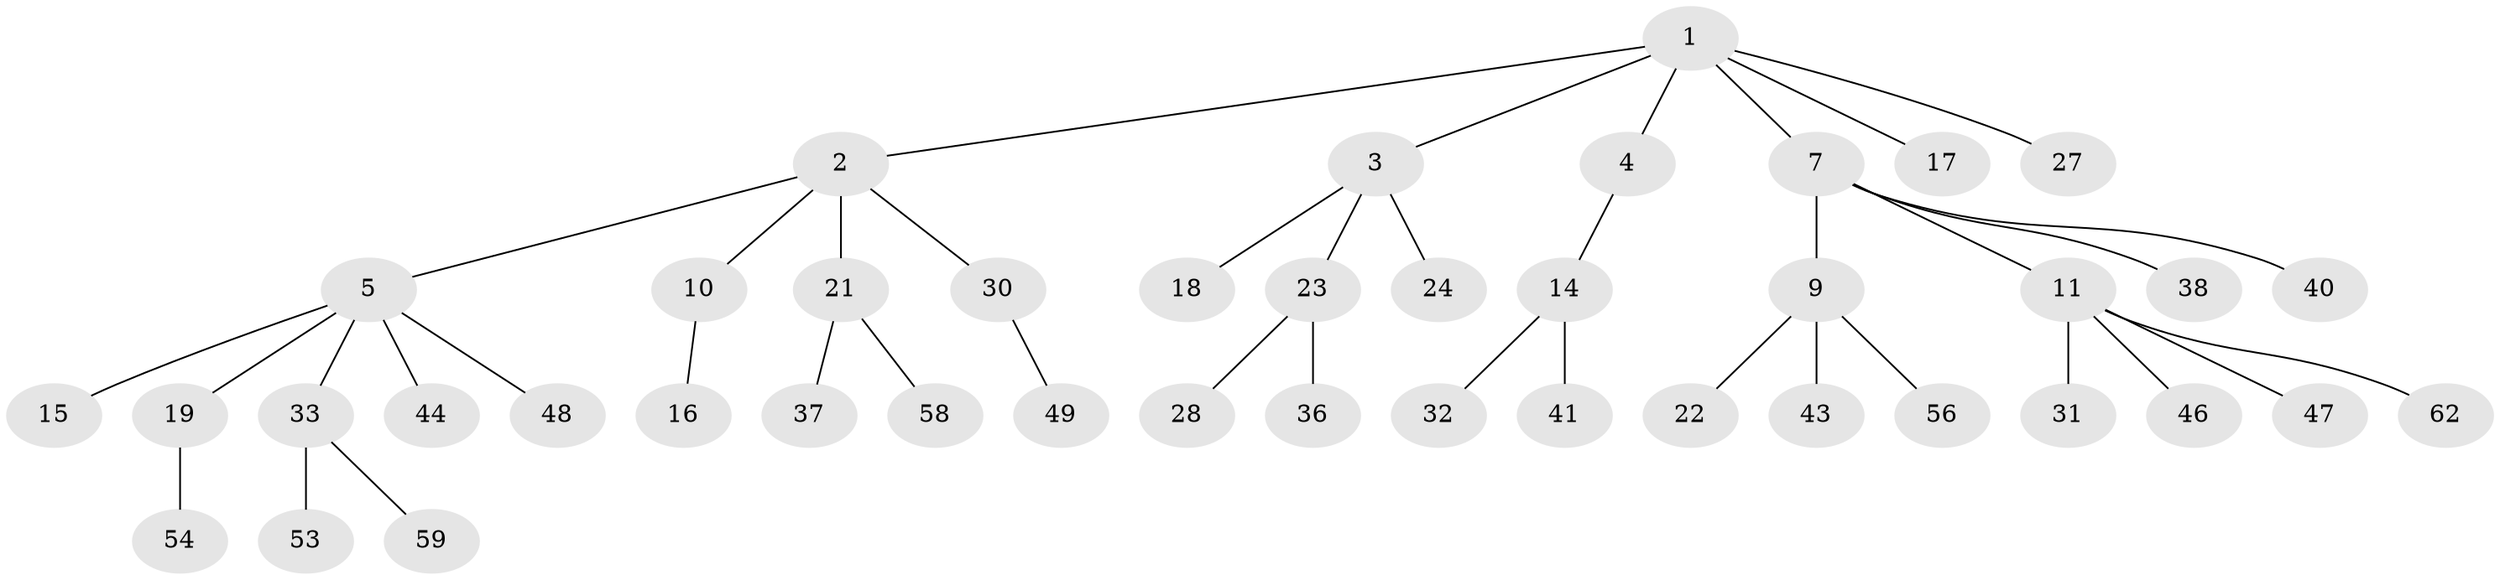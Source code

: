 // Generated by graph-tools (version 1.1) at 2025/52/02/27/25 19:52:10]
// undirected, 42 vertices, 41 edges
graph export_dot {
graph [start="1"]
  node [color=gray90,style=filled];
  1 [super="+8"];
  2 [super="+6"];
  3 [super="+20"];
  4 [super="+57"];
  5 [super="+12"];
  7 [super="+26"];
  9 [super="+13"];
  10;
  11 [super="+39"];
  14 [super="+42"];
  15;
  16 [super="+45"];
  17;
  18 [super="+35"];
  19;
  21 [super="+29"];
  22;
  23 [super="+25"];
  24 [super="+50"];
  27;
  28 [super="+52"];
  30 [super="+60"];
  31;
  32;
  33 [super="+34"];
  36;
  37;
  38 [super="+51"];
  40;
  41;
  43;
  44;
  46 [super="+55"];
  47;
  48 [super="+61"];
  49;
  53;
  54;
  56;
  58;
  59;
  62;
  1 -- 2;
  1 -- 3;
  1 -- 4;
  1 -- 7;
  1 -- 17;
  1 -- 27;
  2 -- 5;
  2 -- 21;
  2 -- 10;
  2 -- 30;
  3 -- 18;
  3 -- 24;
  3 -- 23;
  4 -- 14;
  5 -- 19;
  5 -- 48;
  5 -- 33;
  5 -- 44;
  5 -- 15;
  7 -- 9;
  7 -- 11;
  7 -- 38;
  7 -- 40;
  9 -- 43;
  9 -- 56;
  9 -- 22;
  10 -- 16;
  11 -- 31;
  11 -- 62;
  11 -- 46;
  11 -- 47;
  14 -- 32;
  14 -- 41;
  19 -- 54;
  21 -- 37;
  21 -- 58;
  23 -- 28;
  23 -- 36;
  30 -- 49;
  33 -- 53;
  33 -- 59;
}
